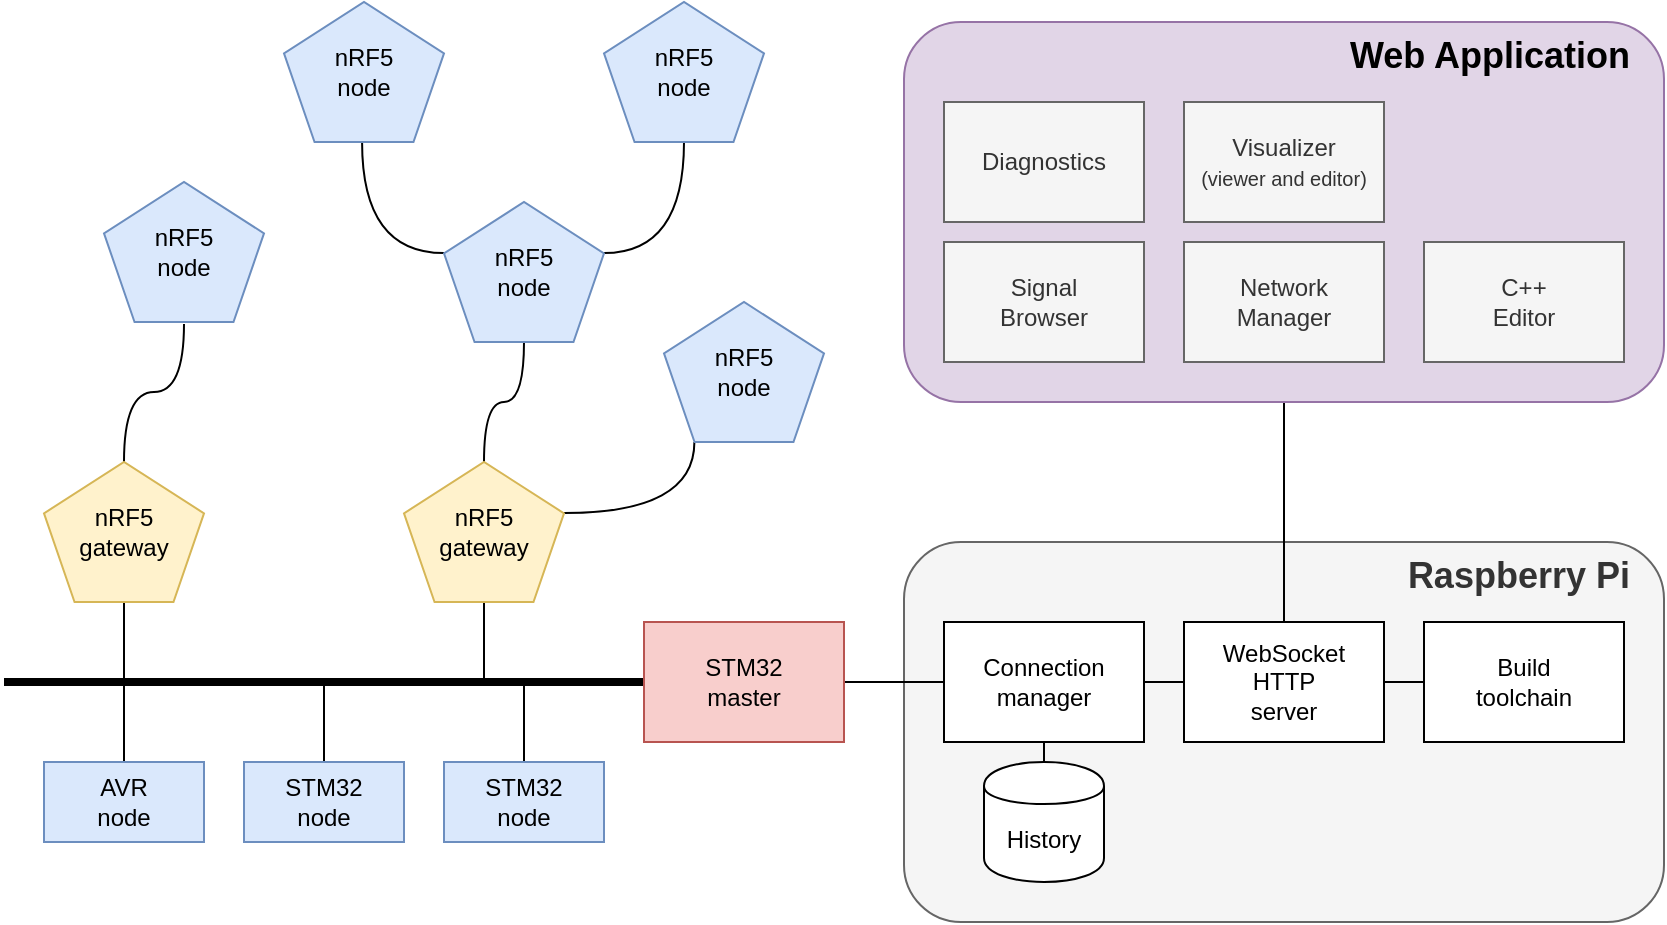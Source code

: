 <mxfile version="12.7.9" type="github">
  <diagram id="bW8LqmMmFKKMqirsRo_a" name="Page-1">
    <mxGraphModel dx="1422" dy="924" grid="1" gridSize="10" guides="1" tooltips="1" connect="1" arrows="1" fold="1" page="1" pageScale="1" pageWidth="1600" pageHeight="1200" math="0" shadow="0">
      <root>
        <mxCell id="0" />
        <mxCell id="1" parent="0" />
        <mxCell id="C8u53YNwapTjj1D6oilC-41" value="&lt;div&gt;&lt;b&gt;&lt;font style=&quot;font-size: 18px&quot;&gt;Raspberry Pi&amp;nbsp; &amp;nbsp;&lt;/font&gt;&lt;/b&gt;&lt;/div&gt;" style="rounded=1;whiteSpace=wrap;html=1;align=right;verticalAlign=top;fillColor=#f5f5f5;strokeColor=#666666;fontColor=#333333;" vertex="1" parent="1">
          <mxGeometry x="470" y="370" width="380" height="190" as="geometry" />
        </mxCell>
        <mxCell id="C8u53YNwapTjj1D6oilC-43" value="" style="edgeStyle=orthogonalEdgeStyle;curved=1;rounded=0;orthogonalLoop=1;jettySize=auto;html=1;endArrow=none;endFill=0;strokeWidth=1;exitX=0.5;exitY=0;exitDx=0;exitDy=0;" edge="1" parent="1" source="C8u53YNwapTjj1D6oilC-33" target="C8u53YNwapTjj1D6oilC-42">
          <mxGeometry relative="1" as="geometry" />
        </mxCell>
        <mxCell id="C8u53YNwapTjj1D6oilC-42" value="&lt;div&gt;&lt;b&gt;&lt;font style=&quot;font-size: 18px&quot;&gt;Web Application&amp;nbsp; &amp;nbsp;&lt;/font&gt;&lt;/b&gt;&lt;/div&gt;" style="rounded=1;whiteSpace=wrap;html=1;align=right;verticalAlign=top;fillColor=#e1d5e7;strokeColor=#9673a6;" vertex="1" parent="1">
          <mxGeometry x="470" y="110" width="380" height="190" as="geometry" />
        </mxCell>
        <mxCell id="C8u53YNwapTjj1D6oilC-6" style="edgeStyle=orthogonalEdgeStyle;rounded=0;orthogonalLoop=1;jettySize=auto;html=1;exitX=0.5;exitY=0;exitDx=0;exitDy=0;endArrow=none;endFill=0;" edge="1" parent="1" source="C8u53YNwapTjj1D6oilC-3">
          <mxGeometry relative="1" as="geometry">
            <mxPoint x="80" y="440" as="targetPoint" />
          </mxGeometry>
        </mxCell>
        <mxCell id="C8u53YNwapTjj1D6oilC-3" value="AVR&lt;br&gt;node" style="rounded=0;whiteSpace=wrap;html=1;fillColor=#dae8fc;strokeColor=#6c8ebf;" vertex="1" parent="1">
          <mxGeometry x="40" y="480" width="80" height="40" as="geometry" />
        </mxCell>
        <mxCell id="C8u53YNwapTjj1D6oilC-7" style="edgeStyle=orthogonalEdgeStyle;rounded=0;orthogonalLoop=1;jettySize=auto;html=1;exitX=0.5;exitY=0;exitDx=0;exitDy=0;endArrow=none;endFill=0;" edge="1" parent="1" source="C8u53YNwapTjj1D6oilC-4">
          <mxGeometry relative="1" as="geometry">
            <mxPoint x="180" y="440" as="targetPoint" />
          </mxGeometry>
        </mxCell>
        <mxCell id="C8u53YNwapTjj1D6oilC-4" value="STM32&lt;br&gt;node" style="rounded=0;whiteSpace=wrap;html=1;fillColor=#dae8fc;strokeColor=#6c8ebf;" vertex="1" parent="1">
          <mxGeometry x="140" y="480" width="80" height="40" as="geometry" />
        </mxCell>
        <mxCell id="C8u53YNwapTjj1D6oilC-8" style="edgeStyle=orthogonalEdgeStyle;rounded=0;orthogonalLoop=1;jettySize=auto;html=1;exitX=0.5;exitY=0;exitDx=0;exitDy=0;endArrow=none;endFill=0;" edge="1" parent="1" source="C8u53YNwapTjj1D6oilC-5">
          <mxGeometry relative="1" as="geometry">
            <mxPoint x="280" y="440" as="targetPoint" />
          </mxGeometry>
        </mxCell>
        <mxCell id="C8u53YNwapTjj1D6oilC-5" value="STM32&lt;br&gt;node" style="rounded=0;whiteSpace=wrap;html=1;fillColor=#dae8fc;strokeColor=#6c8ebf;" vertex="1" parent="1">
          <mxGeometry x="240" y="480" width="80" height="40" as="geometry" />
        </mxCell>
        <mxCell id="C8u53YNwapTjj1D6oilC-9" value="" style="endArrow=none;html=1;strokeWidth=4;entryX=0;entryY=0.5;entryDx=0;entryDy=0;" edge="1" parent="1" target="C8u53YNwapTjj1D6oilC-31">
          <mxGeometry width="50" height="50" relative="1" as="geometry">
            <mxPoint x="20" y="440" as="sourcePoint" />
            <mxPoint x="340" y="440" as="targetPoint" />
          </mxGeometry>
        </mxCell>
        <mxCell id="C8u53YNwapTjj1D6oilC-12" style="edgeStyle=orthogonalEdgeStyle;rounded=0;orthogonalLoop=1;jettySize=auto;html=1;endArrow=none;endFill=0;strokeWidth=1;" edge="1" parent="1" source="C8u53YNwapTjj1D6oilC-10">
          <mxGeometry relative="1" as="geometry">
            <mxPoint x="80" y="440" as="targetPoint" />
          </mxGeometry>
        </mxCell>
        <mxCell id="C8u53YNwapTjj1D6oilC-16" value="" style="edgeStyle=orthogonalEdgeStyle;rounded=0;orthogonalLoop=1;jettySize=auto;html=1;endArrow=none;endFill=0;strokeWidth=1;entryX=0.5;entryY=1.014;entryDx=0;entryDy=0;entryPerimeter=0;exitX=0.5;exitY=0;exitDx=0;exitDy=0;exitPerimeter=0;elbow=vertical;curved=1;" edge="1" parent="1" source="C8u53YNwapTjj1D6oilC-10" target="C8u53YNwapTjj1D6oilC-15">
          <mxGeometry relative="1" as="geometry" />
        </mxCell>
        <mxCell id="C8u53YNwapTjj1D6oilC-10" value="nRF5&lt;br&gt;gateway" style="whiteSpace=wrap;html=1;shape=mxgraph.basic.pentagon;fillColor=#fff2cc;strokeColor=#d6b656;" vertex="1" parent="1">
          <mxGeometry x="40" y="330" width="80" height="70" as="geometry" />
        </mxCell>
        <mxCell id="C8u53YNwapTjj1D6oilC-15" value="nRF5&lt;br&gt;node" style="whiteSpace=wrap;html=1;shape=mxgraph.basic.pentagon;fillColor=#dae8fc;strokeColor=#6c8ebf;" vertex="1" parent="1">
          <mxGeometry x="70" y="190" width="80" height="70" as="geometry" />
        </mxCell>
        <mxCell id="C8u53YNwapTjj1D6oilC-18" style="edgeStyle=orthogonalEdgeStyle;curved=1;rounded=0;orthogonalLoop=1;jettySize=auto;html=1;endArrow=none;endFill=0;strokeWidth=1;" edge="1" parent="1" source="C8u53YNwapTjj1D6oilC-17">
          <mxGeometry relative="1" as="geometry">
            <mxPoint x="260" y="440" as="targetPoint" />
          </mxGeometry>
        </mxCell>
        <mxCell id="C8u53YNwapTjj1D6oilC-20" value="" style="edgeStyle=orthogonalEdgeStyle;curved=1;rounded=0;orthogonalLoop=1;jettySize=auto;html=1;endArrow=none;endFill=0;strokeWidth=1;" edge="1" parent="1" source="C8u53YNwapTjj1D6oilC-17" target="C8u53YNwapTjj1D6oilC-19">
          <mxGeometry relative="1" as="geometry" />
        </mxCell>
        <mxCell id="C8u53YNwapTjj1D6oilC-22" value="" style="edgeStyle=orthogonalEdgeStyle;curved=1;rounded=0;orthogonalLoop=1;jettySize=auto;html=1;endArrow=none;endFill=0;strokeWidth=1;exitX=1;exitY=0.365;exitDx=0;exitDy=0;exitPerimeter=0;entryX=0.19;entryY=1;entryDx=0;entryDy=0;entryPerimeter=0;" edge="1" parent="1" source="C8u53YNwapTjj1D6oilC-17" target="C8u53YNwapTjj1D6oilC-21">
          <mxGeometry relative="1" as="geometry" />
        </mxCell>
        <mxCell id="C8u53YNwapTjj1D6oilC-17" value="nRF5&lt;br&gt;gateway" style="whiteSpace=wrap;html=1;shape=mxgraph.basic.pentagon;fillColor=#fff2cc;strokeColor=#d6b656;" vertex="1" parent="1">
          <mxGeometry x="220" y="330" width="80" height="70" as="geometry" />
        </mxCell>
        <mxCell id="C8u53YNwapTjj1D6oilC-21" value="nRF5&lt;br&gt;node" style="whiteSpace=wrap;html=1;shape=mxgraph.basic.pentagon;fillColor=#dae8fc;strokeColor=#6c8ebf;" vertex="1" parent="1">
          <mxGeometry x="350" y="250" width="80" height="70" as="geometry" />
        </mxCell>
        <mxCell id="C8u53YNwapTjj1D6oilC-24" value="" style="edgeStyle=orthogonalEdgeStyle;curved=1;rounded=0;orthogonalLoop=1;jettySize=auto;html=1;endArrow=none;endFill=0;strokeWidth=1;exitX=1;exitY=0.365;exitDx=0;exitDy=0;exitPerimeter=0;" edge="1" parent="1" source="C8u53YNwapTjj1D6oilC-19" target="C8u53YNwapTjj1D6oilC-23">
          <mxGeometry relative="1" as="geometry" />
        </mxCell>
        <mxCell id="C8u53YNwapTjj1D6oilC-26" value="" style="edgeStyle=orthogonalEdgeStyle;curved=1;rounded=0;orthogonalLoop=1;jettySize=auto;html=1;endArrow=none;endFill=0;strokeWidth=1;exitX=0;exitY=0.365;exitDx=0;exitDy=0;exitPerimeter=0;entryX=0.488;entryY=1;entryDx=0;entryDy=0;entryPerimeter=0;" edge="1" parent="1" source="C8u53YNwapTjj1D6oilC-19" target="C8u53YNwapTjj1D6oilC-25">
          <mxGeometry relative="1" as="geometry" />
        </mxCell>
        <mxCell id="C8u53YNwapTjj1D6oilC-19" value="nRF5&lt;br&gt;node" style="whiteSpace=wrap;html=1;shape=mxgraph.basic.pentagon;fillColor=#dae8fc;strokeColor=#6c8ebf;" vertex="1" parent="1">
          <mxGeometry x="240" y="200" width="80" height="70" as="geometry" />
        </mxCell>
        <mxCell id="C8u53YNwapTjj1D6oilC-25" value="nRF5&lt;br&gt;node" style="whiteSpace=wrap;html=1;shape=mxgraph.basic.pentagon;fillColor=#dae8fc;strokeColor=#6c8ebf;" vertex="1" parent="1">
          <mxGeometry x="160" y="100" width="80" height="70" as="geometry" />
        </mxCell>
        <mxCell id="C8u53YNwapTjj1D6oilC-23" value="nRF5&lt;br&gt;node" style="whiteSpace=wrap;html=1;shape=mxgraph.basic.pentagon;fillColor=#dae8fc;strokeColor=#6c8ebf;" vertex="1" parent="1">
          <mxGeometry x="320" y="100" width="80" height="70" as="geometry" />
        </mxCell>
        <mxCell id="C8u53YNwapTjj1D6oilC-35" style="edgeStyle=orthogonalEdgeStyle;curved=1;rounded=0;orthogonalLoop=1;jettySize=auto;html=1;exitX=1;exitY=0.5;exitDx=0;exitDy=0;entryX=0;entryY=0.5;entryDx=0;entryDy=0;endArrow=none;endFill=0;strokeWidth=1;" edge="1" parent="1" source="C8u53YNwapTjj1D6oilC-31" target="C8u53YNwapTjj1D6oilC-32">
          <mxGeometry relative="1" as="geometry" />
        </mxCell>
        <mxCell id="C8u53YNwapTjj1D6oilC-31" value="STM32&lt;br&gt;master" style="rounded=0;whiteSpace=wrap;html=1;fillColor=#f8cecc;strokeColor=#b85450;" vertex="1" parent="1">
          <mxGeometry x="340" y="410" width="100" height="60" as="geometry" />
        </mxCell>
        <mxCell id="C8u53YNwapTjj1D6oilC-36" style="edgeStyle=orthogonalEdgeStyle;curved=1;rounded=0;orthogonalLoop=1;jettySize=auto;html=1;exitX=1;exitY=0.5;exitDx=0;exitDy=0;entryX=0;entryY=0.5;entryDx=0;entryDy=0;endArrow=none;endFill=0;strokeWidth=1;" edge="1" parent="1" source="C8u53YNwapTjj1D6oilC-32" target="C8u53YNwapTjj1D6oilC-33">
          <mxGeometry relative="1" as="geometry" />
        </mxCell>
        <mxCell id="C8u53YNwapTjj1D6oilC-40" style="edgeStyle=orthogonalEdgeStyle;curved=1;rounded=0;orthogonalLoop=1;jettySize=auto;html=1;exitX=0.5;exitY=1;exitDx=0;exitDy=0;entryX=0.5;entryY=0;entryDx=0;entryDy=0;endArrow=none;endFill=0;strokeWidth=1;" edge="1" parent="1" source="C8u53YNwapTjj1D6oilC-32" target="C8u53YNwapTjj1D6oilC-39">
          <mxGeometry relative="1" as="geometry" />
        </mxCell>
        <mxCell id="C8u53YNwapTjj1D6oilC-32" value="Connection&lt;br&gt;manager" style="rounded=0;whiteSpace=wrap;html=1;" vertex="1" parent="1">
          <mxGeometry x="490" y="410" width="100" height="60" as="geometry" />
        </mxCell>
        <mxCell id="C8u53YNwapTjj1D6oilC-37" style="edgeStyle=orthogonalEdgeStyle;curved=1;rounded=0;orthogonalLoop=1;jettySize=auto;html=1;exitX=1;exitY=0.5;exitDx=0;exitDy=0;entryX=0;entryY=0.5;entryDx=0;entryDy=0;endArrow=none;endFill=0;strokeWidth=1;" edge="1" parent="1" source="C8u53YNwapTjj1D6oilC-33" target="C8u53YNwapTjj1D6oilC-34">
          <mxGeometry relative="1" as="geometry" />
        </mxCell>
        <mxCell id="C8u53YNwapTjj1D6oilC-33" value="WebSocket&lt;br&gt;HTTP&lt;br&gt;server" style="rounded=0;whiteSpace=wrap;html=1;" vertex="1" parent="1">
          <mxGeometry x="610" y="410" width="100" height="60" as="geometry" />
        </mxCell>
        <mxCell id="C8u53YNwapTjj1D6oilC-34" value="Build&lt;br&gt;toolchain" style="rounded=0;whiteSpace=wrap;html=1;" vertex="1" parent="1">
          <mxGeometry x="730" y="410" width="100" height="60" as="geometry" />
        </mxCell>
        <mxCell id="C8u53YNwapTjj1D6oilC-39" value="History" style="shape=cylinder;whiteSpace=wrap;html=1;boundedLbl=1;backgroundOutline=1;" vertex="1" parent="1">
          <mxGeometry x="510" y="480" width="60" height="60" as="geometry" />
        </mxCell>
        <mxCell id="C8u53YNwapTjj1D6oilC-44" value="Signal&lt;br&gt;Browser" style="rounded=0;whiteSpace=wrap;html=1;fillColor=#f5f5f5;strokeColor=#666666;fontColor=#333333;" vertex="1" parent="1">
          <mxGeometry x="490" y="220" width="100" height="60" as="geometry" />
        </mxCell>
        <mxCell id="C8u53YNwapTjj1D6oilC-45" value="Network&lt;br&gt;Manager" style="rounded=0;whiteSpace=wrap;html=1;fillColor=#f5f5f5;strokeColor=#666666;fontColor=#333333;" vertex="1" parent="1">
          <mxGeometry x="610" y="220" width="100" height="60" as="geometry" />
        </mxCell>
        <mxCell id="C8u53YNwapTjj1D6oilC-46" value="C++&lt;br&gt;Editor" style="rounded=0;whiteSpace=wrap;html=1;fillColor=#f5f5f5;strokeColor=#666666;fontColor=#333333;" vertex="1" parent="1">
          <mxGeometry x="730" y="220" width="100" height="60" as="geometry" />
        </mxCell>
        <mxCell id="C8u53YNwapTjj1D6oilC-47" value="Diagnostics" style="rounded=0;whiteSpace=wrap;html=1;fillColor=#f5f5f5;strokeColor=#666666;fontColor=#333333;" vertex="1" parent="1">
          <mxGeometry x="490" y="150" width="100" height="60" as="geometry" />
        </mxCell>
        <mxCell id="C8u53YNwapTjj1D6oilC-48" value="Visualizer&lt;br&gt;&lt;font style=&quot;font-size: 10px&quot;&gt;(viewer and editor)&lt;/font&gt;" style="rounded=0;whiteSpace=wrap;html=1;fillColor=#f5f5f5;strokeColor=#666666;fontColor=#333333;" vertex="1" parent="1">
          <mxGeometry x="610" y="150" width="100" height="60" as="geometry" />
        </mxCell>
      </root>
    </mxGraphModel>
  </diagram>
</mxfile>
